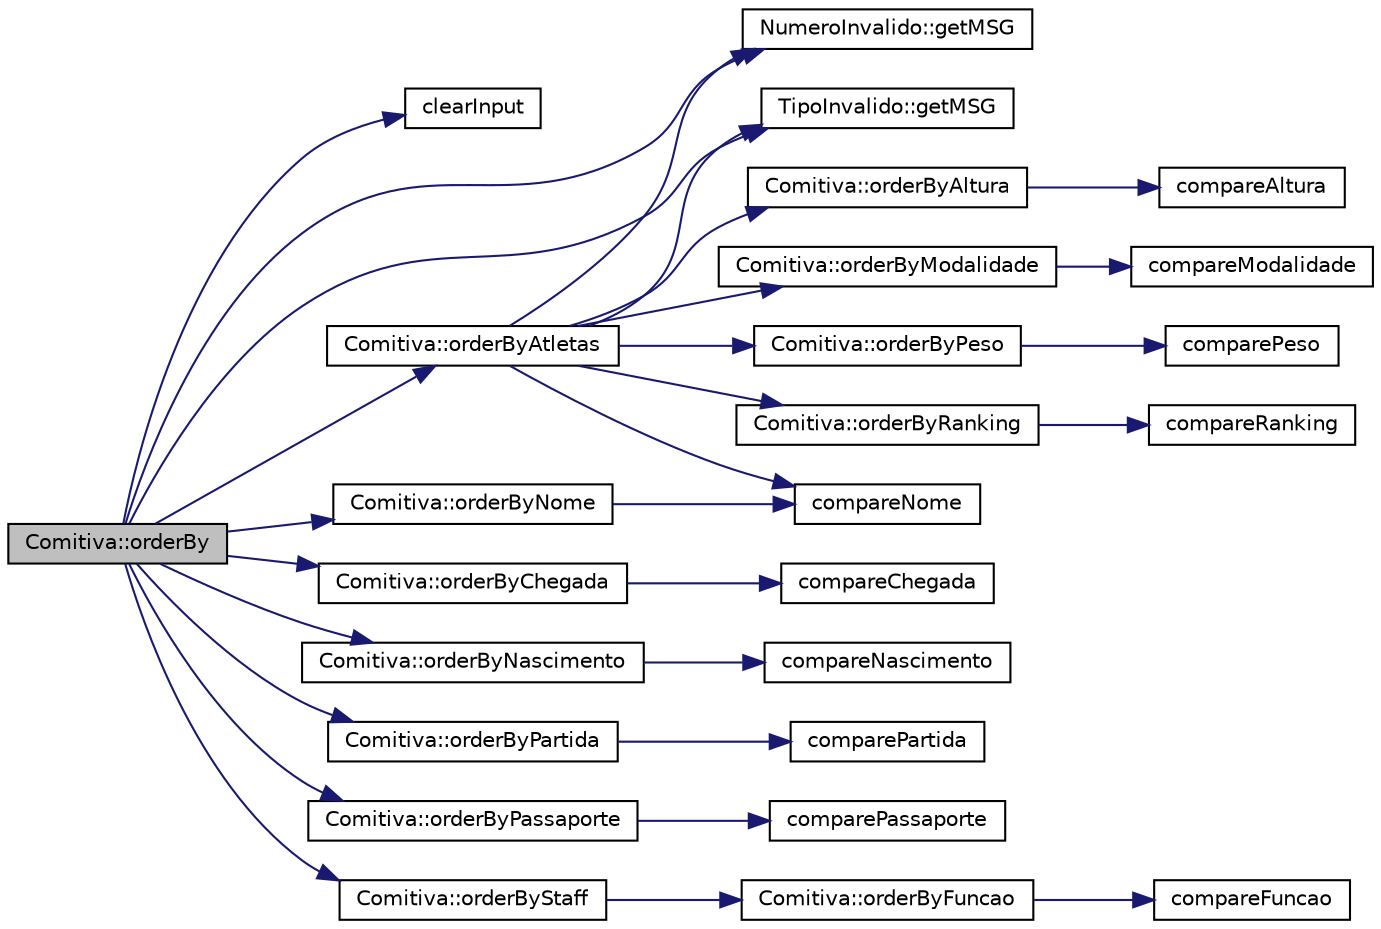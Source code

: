 digraph "Comitiva::orderBy"
{
 // LATEX_PDF_SIZE
  edge [fontname="Helvetica",fontsize="10",labelfontname="Helvetica",labelfontsize="10"];
  node [fontname="Helvetica",fontsize="10",shape=record];
  rankdir="LR";
  Node1 [label="Comitiva::orderBy",height=0.2,width=0.4,color="black", fillcolor="grey75", style="filled", fontcolor="black",tooltip="Apenas chama a função de ordenação que o utilizador escolher."];
  Node1 -> Node2 [color="midnightblue",fontsize="10",style="solid",fontname="Helvetica"];
  Node2 [label="clearInput",height=0.2,width=0.4,color="black", fillcolor="white", style="filled",URL="$utils_8cpp.html#a5d555657ce648c1a47abb70f1029589d",tooltip="Limpa o input buffer."];
  Node1 -> Node3 [color="midnightblue",fontsize="10",style="solid",fontname="Helvetica"];
  Node3 [label="NumeroInvalido::getMSG",height=0.2,width=0.4,color="black", fillcolor="white", style="filled",URL="$class_numero_invalido.html#a5c448d3329c6ac238680652aeeaef4c7",tooltip="Esta função retorna a mensagem de erro de número inválido."];
  Node1 -> Node4 [color="midnightblue",fontsize="10",style="solid",fontname="Helvetica"];
  Node4 [label="TipoInvalido::getMSG",height=0.2,width=0.4,color="black", fillcolor="white", style="filled",URL="$class_tipo_invalido.html#a2ab2856e2ba29b748798c49216ce0242",tooltip="Esta função retorna a mensagem de erro de tipo inválido."];
  Node1 -> Node5 [color="midnightblue",fontsize="10",style="solid",fontname="Helvetica"];
  Node5 [label="Comitiva::orderByAtletas",height=0.2,width=0.4,color="black", fillcolor="white", style="filled",URL="$class_comitiva.html#ab6253b6a3d3c7ac32b5776cee1bc5cf1",tooltip="Menu para ordenação dos Atletas."];
  Node5 -> Node6 [color="midnightblue",fontsize="10",style="solid",fontname="Helvetica"];
  Node6 [label="compareNome",height=0.2,width=0.4,color="black", fillcolor="white", style="filled",URL="$_comitiva_8cpp.html#a68a53d6d990bb8c4319dba2b2a6a2451",tooltip=" "];
  Node5 -> Node3 [color="midnightblue",fontsize="10",style="solid",fontname="Helvetica"];
  Node5 -> Node4 [color="midnightblue",fontsize="10",style="solid",fontname="Helvetica"];
  Node5 -> Node7 [color="midnightblue",fontsize="10",style="solid",fontname="Helvetica"];
  Node7 [label="Comitiva::orderByAltura",height=0.2,width=0.4,color="black", fillcolor="white", style="filled",URL="$class_comitiva.html#a3a7e9e008e2aa1ca832b1d1f73c2f856",tooltip="Mostra todos os elementos ordenados por altura de um vetor de atletas passado como argumento."];
  Node7 -> Node8 [color="midnightblue",fontsize="10",style="solid",fontname="Helvetica"];
  Node8 [label="compareAltura",height=0.2,width=0.4,color="black", fillcolor="white", style="filled",URL="$_comitiva_8cpp.html#a665ff9b788ffd484c8ef4e1adb54a443",tooltip=" "];
  Node5 -> Node9 [color="midnightblue",fontsize="10",style="solid",fontname="Helvetica"];
  Node9 [label="Comitiva::orderByModalidade",height=0.2,width=0.4,color="black", fillcolor="white", style="filled",URL="$class_comitiva.html#ab008f5a88bc2531de7aae758d70d300c",tooltip="Mostra todos os elementos ordenados por modalidade."];
  Node9 -> Node10 [color="midnightblue",fontsize="10",style="solid",fontname="Helvetica"];
  Node10 [label="compareModalidade",height=0.2,width=0.4,color="black", fillcolor="white", style="filled",URL="$_comitiva_8cpp.html#a52ac501b9356da8ea9139d903f9040c9",tooltip=" "];
  Node5 -> Node11 [color="midnightblue",fontsize="10",style="solid",fontname="Helvetica"];
  Node11 [label="Comitiva::orderByPeso",height=0.2,width=0.4,color="black", fillcolor="white", style="filled",URL="$class_comitiva.html#a495b0bdf39eb8e1316a48fb0f2b990fd",tooltip="Mostra todos os elementos ordenados por peso de um vetor de atletas passado como argumento."];
  Node11 -> Node12 [color="midnightblue",fontsize="10",style="solid",fontname="Helvetica"];
  Node12 [label="comparePeso",height=0.2,width=0.4,color="black", fillcolor="white", style="filled",URL="$_comitiva_8cpp.html#a77ba387cf64b5b05f956ca9ecf08cecf",tooltip=" "];
  Node5 -> Node13 [color="midnightblue",fontsize="10",style="solid",fontname="Helvetica"];
  Node13 [label="Comitiva::orderByRanking",height=0.2,width=0.4,color="black", fillcolor="white", style="filled",URL="$class_comitiva.html#a7343175e21baab7f3f3824deb5377cd8",tooltip="Mostra todos os elementos ordenados por ranking de um vetor de atletas passado como argumento."];
  Node13 -> Node14 [color="midnightblue",fontsize="10",style="solid",fontname="Helvetica"];
  Node14 [label="compareRanking",height=0.2,width=0.4,color="black", fillcolor="white", style="filled",URL="$_comitiva_8cpp.html#a0fba63c738019b2a216b19a752fac812",tooltip=" "];
  Node1 -> Node15 [color="midnightblue",fontsize="10",style="solid",fontname="Helvetica"];
  Node15 [label="Comitiva::orderByChegada",height=0.2,width=0.4,color="black", fillcolor="white", style="filled",URL="$class_comitiva.html#aa49581f20ab0e0e9c9dc58f3be3c3a5f",tooltip="Mostra todos os elementos ordenados por data de chegada a Tóquio."];
  Node15 -> Node16 [color="midnightblue",fontsize="10",style="solid",fontname="Helvetica"];
  Node16 [label="compareChegada",height=0.2,width=0.4,color="black", fillcolor="white", style="filled",URL="$_comitiva_8cpp.html#a114dfccd6821d8fe57b242e3f69b3cf6",tooltip=" "];
  Node1 -> Node17 [color="midnightblue",fontsize="10",style="solid",fontname="Helvetica"];
  Node17 [label="Comitiva::orderByNascimento",height=0.2,width=0.4,color="black", fillcolor="white", style="filled",URL="$class_comitiva.html#af2db2bb7e64e99d0eb281da594984e67",tooltip="Mostra todos os elementos ordenados pelo nascimento."];
  Node17 -> Node18 [color="midnightblue",fontsize="10",style="solid",fontname="Helvetica"];
  Node18 [label="compareNascimento",height=0.2,width=0.4,color="black", fillcolor="white", style="filled",URL="$_comitiva_8cpp.html#ae3e054e285c43baeee3ca1ce92be46ea",tooltip=" "];
  Node1 -> Node19 [color="midnightblue",fontsize="10",style="solid",fontname="Helvetica"];
  Node19 [label="Comitiva::orderByNome",height=0.2,width=0.4,color="black", fillcolor="white", style="filled",URL="$class_comitiva.html#a2c6b45e7bf80a8f87708024f6e25175e",tooltip="Mostra todos os elementos ordenados pelo nome."];
  Node19 -> Node6 [color="midnightblue",fontsize="10",style="solid",fontname="Helvetica"];
  Node1 -> Node20 [color="midnightblue",fontsize="10",style="solid",fontname="Helvetica"];
  Node20 [label="Comitiva::orderByPartida",height=0.2,width=0.4,color="black", fillcolor="white", style="filled",URL="$class_comitiva.html#a461902de24849317324327d3a2eaca55",tooltip="Mostra todos os elementos ordenados por data de partida de Tóquio."];
  Node20 -> Node21 [color="midnightblue",fontsize="10",style="solid",fontname="Helvetica"];
  Node21 [label="comparePartida",height=0.2,width=0.4,color="black", fillcolor="white", style="filled",URL="$_comitiva_8cpp.html#a2ad805c4c682cbb419960fe284a82f87",tooltip=" "];
  Node1 -> Node22 [color="midnightblue",fontsize="10",style="solid",fontname="Helvetica"];
  Node22 [label="Comitiva::orderByPassaporte",height=0.2,width=0.4,color="black", fillcolor="white", style="filled",URL="$class_comitiva.html#ac4fe48c72ba687a46650a8f1f09794d4",tooltip="Mostra todos os elementos ordenados por passaporte."];
  Node22 -> Node23 [color="midnightblue",fontsize="10",style="solid",fontname="Helvetica"];
  Node23 [label="comparePassaporte",height=0.2,width=0.4,color="black", fillcolor="white", style="filled",URL="$_comitiva_8cpp.html#ab3997406c76166e6e29e16f212529641",tooltip=" "];
  Node1 -> Node24 [color="midnightblue",fontsize="10",style="solid",fontname="Helvetica"];
  Node24 [label="Comitiva::orderByStaff",height=0.2,width=0.4,color="black", fillcolor="white", style="filled",URL="$class_comitiva.html#aef4522bba7d390f68c462e196eb45e87",tooltip="Menu para ordenação dos membros do Staff."];
  Node24 -> Node25 [color="midnightblue",fontsize="10",style="solid",fontname="Helvetica"];
  Node25 [label="Comitiva::orderByFuncao",height=0.2,width=0.4,color="black", fillcolor="white", style="filled",URL="$class_comitiva.html#a89320b13f3b779f0a128f6f65021e608",tooltip="Mostra todos os elementos ordenados por função de um vetor de membros de staff passado como argumento..."];
  Node25 -> Node26 [color="midnightblue",fontsize="10",style="solid",fontname="Helvetica"];
  Node26 [label="compareFuncao",height=0.2,width=0.4,color="black", fillcolor="white", style="filled",URL="$_comitiva_8cpp.html#a11a9b5d087e27c8b62ba681fc20af09a",tooltip=" "];
}
